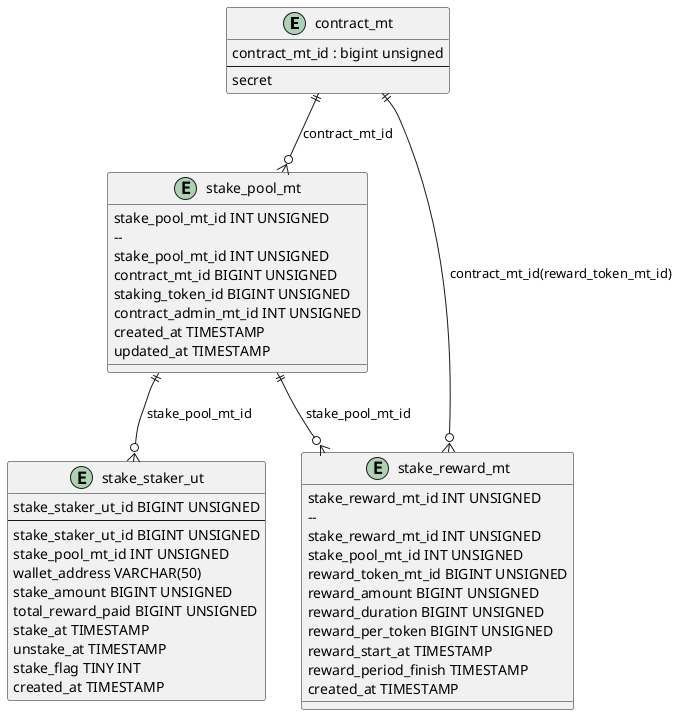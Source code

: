 @startuml
'https://docs.google.com/spreadsheets/d/17_o1Sys_XAPWzm45wTlv57WyS9zAWIb-IyHPZO2fBqE/edit#gid=271782268

entity "contract_mt" as contract_mt {
  contract_mt_id : bigint unsigned
  --
    secret
}

entity "stake_pool_mt" as stake_mt {
 stake_pool_mt_id INT UNSIGNED
  --
 stake_pool_mt_id INT UNSIGNED
 contract_mt_id BIGINT UNSIGNED
 staking_token_id BIGINT UNSIGNED
 contract_admin_mt_id INT UNSIGNED
 created_at TIMESTAMP
 updated_at TIMESTAMP
}

entity "stake_reward_mt" as reward_mt {
 stake_reward_mt_id INT UNSIGNED
  --
 stake_reward_mt_id INT UNSIGNED
 stake_pool_mt_id INT UNSIGNED
 reward_token_mt_id BIGINT UNSIGNED
 reward_amount BIGINT UNSIGNED
 reward_duration BIGINT UNSIGNED
 reward_per_token BIGINT UNSIGNED
 reward_start_at TIMESTAMP
 reward_period_finish TIMESTAMP
 created_at TIMESTAMP
}

entity "stake_staker_ut" as stake_ut {
  stake_staker_ut_id BIGINT UNSIGNED
  --
  stake_staker_ut_id BIGINT UNSIGNED
  stake_pool_mt_id INT UNSIGNED
  wallet_address VARCHAR(50)
  stake_amount BIGINT UNSIGNED
  total_reward_paid BIGINT UNSIGNED
  stake_at TIMESTAMP
  unstake_at TIMESTAMP
  stake_flag TINY INT
  created_at TIMESTAMP
}

'------------------------------------------------------------
contract_mt ||--o{ stake_mt : contract_mt_id
stake_mt ||--o{ reward_mt: stake_pool_mt_id
contract_mt ||--o{ reward_mt: contract_mt_id(reward_token_mt_id)
stake_mt||--o{ stake_ut : stake_pool_mt_id



@enduml